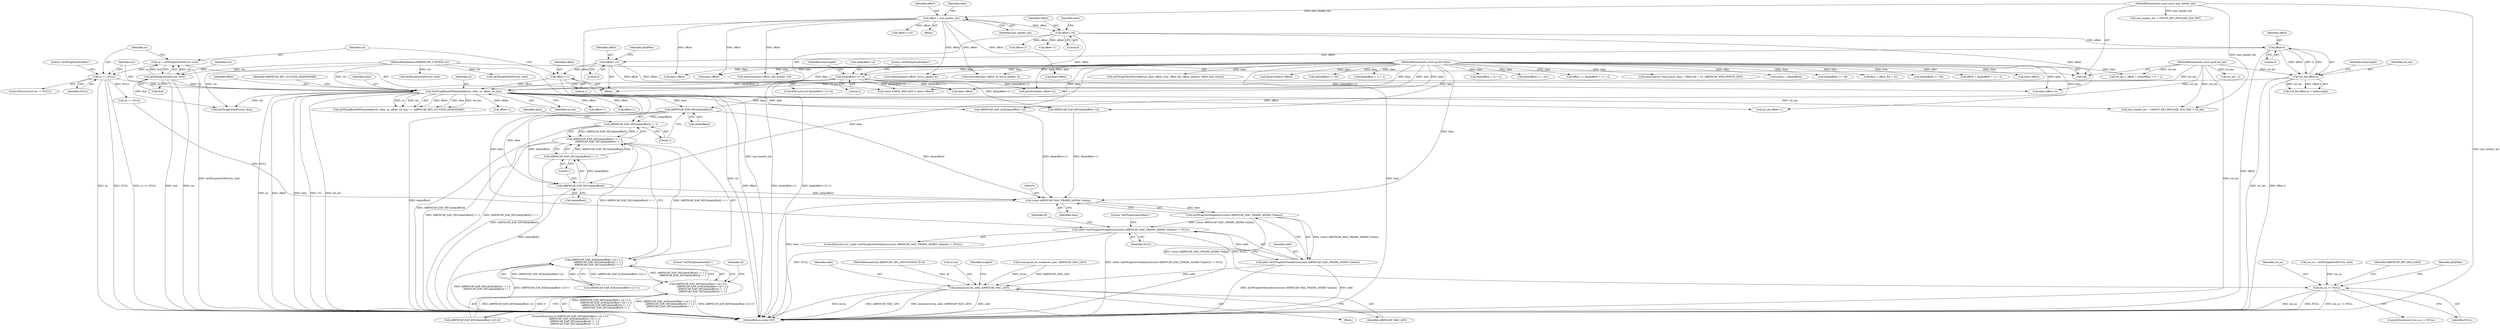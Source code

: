 digraph "0_wireshark_9b0b20b8d5f8c9f7839d58ff6c5900f7e19283b4@array" {
"1000335" [label="(Call,AIRPDCAP_EAP_MIC(data[offset]))"];
"1000292" [label="(Call,AirPDcapRsna4WHandshake(ctx, data, sa, offset, tot_len))"];
"1000275" [label="(Call,AirPDcapGetSaPtr(ctx, &id))"];
"1000147" [label="(MethodParameterIn,PAIRPDCAP_CONTEXT ctx)"];
"1000204" [label="(Call,data[offset+1]!=3)"];
"1000148" [label="(MethodParameterIn,const guint8 *data)"];
"1000280" [label="(Call,sa == NULL)"];
"1000273" [label="(Call,sa = AirPDcapGetSaPtr(ctx, &id))"];
"1000270" [label="(Call,offset+=1)"];
"1000241" [label="(Call,offset+=4)"];
"1000230" [label="(Call,offset-4)"];
"1000200" [label="(Call,offset+=8)"];
"1000174" [label="(Call,offset = mac_header_len)"];
"1000149" [label="(MethodParameterIn,const guint mac_header_len)"];
"1000228" [label="(Call,tot_len-offset-4)"];
"1000150" [label="(MethodParameterIn,const guint tot_len)"];
"1000334" [label="(Call,AIRPDCAP_EAP_MIC(data[offset]) != 1)"];
"1000333" [label="(Call,AIRPDCAP_EAP_MIC(data[offset]) != 1 ||\n            AIRPDCAP_EAP_SEC(data[offset]) != 1)"];
"1000324" [label="(Call,AIRPDCAP_EAP_ACK(data[offset+1])!=1 ||\n            AIRPDCAP_EAP_MIC(data[offset]) != 1 ||\n            AIRPDCAP_EAP_SEC(data[offset]) != 1)"];
"1000315" [label="(Call,AIRPDCAP_EAP_KEY(data[offset+1])!=0 ||\n            AIRPDCAP_EAP_ACK(data[offset+1])!=1 ||\n            AIRPDCAP_EAP_MIC(data[offset]) != 1 ||\n            AIRPDCAP_EAP_SEC(data[offset]) != 1)"];
"1000341" [label="(Call,AIRPDCAP_EAP_SEC(data[offset]))"];
"1000340" [label="(Call,AIRPDCAP_EAP_SEC(data[offset]) != 1)"];
"1000377" [label="(Call,(const AIRPDCAP_MAC_FRAME_ADDR4 *)(data))"];
"1000376" [label="(Call,AirPDcapGetStaAddress((const AIRPDCAP_MAC_FRAME_ADDR4 *)(data)))"];
"1000373" [label="(Call,(addr=AirPDcapGetStaAddress((const AIRPDCAP_MAC_FRAME_ADDR4 *)(data))) != NULL)"];
"1000441" [label="(Call,sta_sa == NULL)"];
"1000374" [label="(Call,addr=AirPDcapGetStaAddress((const AIRPDCAP_MAC_FRAME_ADDR4 *)(data)))"];
"1000382" [label="(Call,memcpy(id.sta, addr, AIRPDCAP_MAC_LEN))"];
"1000227" [label="(Call,(tot_len-offset-4) < bodyLength)"];
"1000204" [label="(Call,data[offset+1]!=3)"];
"1000241" [label="(Call,offset+=4)"];
"1000275" [label="(Call,AirPDcapGetSaPtr(ctx, &id))"];
"1000279" [label="(ControlStructure,if (sa == NULL))"];
"1000443" [label="(Identifier,NULL)"];
"1000277" [label="(Call,&id)"];
"1000573" [label="(Call,data[offset] == 56)"];
"1000203" [label="(ControlStructure,if (data[offset+1]!=3))"];
"1000458" [label="(Call,tot_len-offset+1)"];
"1000386" [label="(Identifier,addr)"];
"1000335" [label="(Call,AIRPDCAP_EAP_MIC(data[offset]))"];
"1000272" [label="(Literal,1)"];
"1000442" [label="(Identifier,sta_sa)"];
"1000201" [label="(Identifier,offset)"];
"1000498" [label="(Call,offset+=10)"];
"1000302" [label="(Call,mac_header_len + GROUP_KEY_PAYLOAD_LEN_MIN > tot_len)"];
"1000213" [label="(Literal,\"AirPDcapScanForKeys\")"];
"1000233" [label="(Identifier,bodyLength)"];
"1000375" [label="(Identifier,addr)"];
"1000175" [label="(Identifier,offset)"];
"1000298" [label="(Identifier,AIRPDCAP_RET_SUCCESS_HANDSHAKE)"];
"1000180" [label="(Call,memcmp(data+offset, dot1x_header, 8))"];
"1000297" [label="(Identifier,tot_len)"];
"1000325" [label="(Call,AIRPDCAP_EAP_ACK(data[offset+1])!=1)"];
"1000434" [label="(Call,sta_sa = AirPDcapGetSaPtr(ctx, &id))"];
"1000188" [label="(Call,memcmp(data+offset, bt_dot1x_header, 8))"];
"1000355" [label="(Identifier,id)"];
"1000246" [label="(Call,(const EAPOL_RSN_KEY *) (data+offset))"];
"1000181" [label="(Call,data+offset)"];
"1000316" [label="(Call,AIRPDCAP_EAP_KEY(data[offset+1])!=0)"];
"1000270" [label="(Call,offset+=1)"];
"1000339" [label="(Literal,1)"];
"1000594" [label="(Call,tot_len < offset + data[offset + 1] + 2)"];
"1000460" [label="(Call,offset+1)"];
"1000361" [label="(Call,AirPDcapGetSaPtr(ctx, &id))"];
"1000596" [label="(Call,offset + data[offset + 1] + 2)"];
"1000526" [label="(Call,data+offset)"];
"1000336" [label="(Call,data[offset])"];
"1000366" [label="(Call,sa == NULL)"];
"1000329" [label="(Call,offset+1)"];
"1000324" [label="(Call,AIRPDCAP_EAP_ACK(data[offset+1])!=1 ||\n            AIRPDCAP_EAP_MIC(data[offset]) != 1 ||\n            AIRPDCAP_EAP_SEC(data[offset]) != 1)"];
"1000152" [label="(Block,)"];
"1000381" [label="(Block,)"];
"1000333" [label="(Call,AIRPDCAP_EAP_MIC(data[offset]) != 1 ||\n            AIRPDCAP_EAP_SEC(data[offset]) != 1)"];
"1000230" [label="(Call,offset-4)"];
"1000429" [label="(Literal,\"AirPDcapScanForKeys\")"];
"1000755" [label="(Call,AirPDcapTDLSDeriveKey(sa, data, offset_rsne, offset_fte, offset_timeout, offset_link, action))"];
"1000341" [label="(Call,AIRPDCAP_EAP_SEC(data[offset]))"];
"1000229" [label="(Identifier,tot_len)"];
"1000345" [label="(Literal,1)"];
"1000189" [label="(Call,data+offset)"];
"1000376" [label="(Call,AirPDcapGetStaAddress((const AIRPDCAP_MAC_FRAME_ADDR4 *)(data)))"];
"1000382" [label="(Call,memcpy(id.sta, addr, AIRPDCAP_MAC_LEN))"];
"1000384" [label="(Identifier,id)"];
"1000387" [label="(Identifier,AIRPDCAP_MAC_LEN)"];
"1000326" [label="(Call,AIRPDCAP_EAP_ACK(data[offset+1]))"];
"1000242" [label="(Identifier,offset)"];
"1000245" [label="(Identifier,pEAPKey)"];
"1000282" [label="(Identifier,NULL)"];
"1000446" [label="(Identifier,AIRPDCAP_RET_REQ_DATA)"];
"1000148" [label="(MethodParameterIn,const guint8 *data)"];
"1000228" [label="(Call,tot_len-offset-4)"];
"1000303" [label="(Call,mac_header_len + GROUP_KEY_PAYLOAD_LEN_MIN)"];
"1000232" [label="(Literal,4)"];
"1000334" [label="(Call,AIRPDCAP_EAP_MIC(data[offset]) != 1)"];
"1000779" [label="(MethodReturn,static INT)"];
"1000151" [label="(MethodParameterIn,AIRPDCAP_SEC_ASSOCIATION_ID id)"];
"1000379" [label="(Identifier,data)"];
"1000440" [label="(ControlStructure,if (sta_sa == NULL))"];
"1000285" [label="(Literal,\"AirPDcapScanForKeys\")"];
"1000291" [label="(Call,AirPDcapRsna4WHandshake(ctx, data, sa, offset, tot_len) == AIRPDCAP_RET_SUCCESS_HANDSHAKE)"];
"1000200" [label="(Call,offset+=8)"];
"1000525" [label="(Call,pntoh16(data+offset))"];
"1000195" [label="(Block,)"];
"1000343" [label="(Identifier,data)"];
"1000342" [label="(Call,data[offset])"];
"1000383" [label="(Call,id.sta)"];
"1000314" [label="(ControlStructure,if (AIRPDCAP_EAP_KEY(data[offset+1])!=0 ||\n            AIRPDCAP_EAP_ACK(data[offset+1])!=1 ||\n            AIRPDCAP_EAP_MIC(data[offset]) != 1 ||\n            AIRPDCAP_EAP_SEC(data[offset]) != 1))"];
"1000380" [label="(Identifier,NULL)"];
"1000292" [label="(Call,AirPDcapRsna4WHandshake(ctx, data, sa, offset, tot_len))"];
"1000377" [label="(Call,(const AIRPDCAP_MAC_FRAME_ADDR4 *)(data))"];
"1000315" [label="(Call,AIRPDCAP_EAP_KEY(data[offset+1])!=0 ||\n            AIRPDCAP_EAP_ACK(data[offset+1])!=1 ||\n            AIRPDCAP_EAP_MIC(data[offset]) != 1 ||\n            AIRPDCAP_EAP_SEC(data[offset]) != 1)"];
"1000441" [label="(Call,sta_sa == NULL)"];
"1000248" [label="(Call,data+offset)"];
"1000374" [label="(Call,addr=AirPDcapGetStaAddress((const AIRPDCAP_MAC_FRAME_ADDR4 *)(data)))"];
"1000176" [label="(Identifier,mac_header_len)"];
"1000546" [label="(Call,tot_len - 2)"];
"1000271" [label="(Identifier,offset)"];
"1000149" [label="(MethodParameterIn,const guint mac_header_len)"];
"1000293" [label="(Identifier,ctx)"];
"1000223" [label="(Call,offset+2)"];
"1000467" [label="(Call,data+offset)"];
"1000147" [label="(MethodParameterIn,PAIRPDCAP_CONTEXT ctx)"];
"1000562" [label="(Call,data[offset] == 55)"];
"1000449" [label="(Identifier,pEAPKey)"];
"1000276" [label="(Identifier,ctx)"];
"1000207" [label="(Call,offset+1)"];
"1000320" [label="(Call,offset+1)"];
"1000294" [label="(Identifier,data)"];
"1000610" [label="(Call,data[offset + 1] + 2)"];
"1000696" [label="(Call,AirPDcapGetSaPtr(ctx, &id))"];
"1000280" [label="(Call,sa == NULL)"];
"1000598" [label="(Call,data[offset + 1] + 2)"];
"1000348" [label="(Literal,\"AirPDcapScanForKeys\")"];
"1000372" [label="(ControlStructure,if ( (addr=AirPDcapGetStaAddress((const AIRPDCAP_MAC_FRAME_ADDR4 *)(data))) != NULL))"];
"1000220" [label="(Call,pntoh16(data+offset+2))"];
"1000150" [label="(MethodParameterIn,const guint tot_len)"];
"1000584" [label="(Call,data[offset] == 101)"];
"1000436" [label="(Call,AirPDcapGetSaPtr(ctx, &id))"];
"1000389" [label="(Identifier,msgbuf)"];
"1000608" [label="(Call,offset += data[offset + 1] + 2)"];
"1000210" [label="(Literal,3)"];
"1000295" [label="(Identifier,sa)"];
"1000296" [label="(Identifier,offset)"];
"1000714" [label="(Call,memcmp(sa->wpa.nonce, data + offset_fte + 52, AIRPDCAP_WPA_NONCE_LEN))"];
"1000182" [label="(Identifier,data)"];
"1000174" [label="(Call,offset = mac_header_len)"];
"1000219" [label="(Identifier,bodyLength)"];
"1000281" [label="(Identifier,sa)"];
"1000205" [label="(Call,data[offset+1])"];
"1000501" [label="(Call,action = data[offset])"];
"1000466" [label="(Call,memcmp(data+offset, tdls_header, 10))"];
"1000273" [label="(Call,sa = AirPDcapGetSaPtr(ctx, &id))"];
"1000221" [label="(Call,data+offset+2)"];
"1000231" [label="(Identifier,offset)"];
"1000373" [label="(Call,(addr=AirPDcapGetStaAddress((const AIRPDCAP_MAC_FRAME_ADDR4 *)(data))) != NULL)"];
"1000206" [label="(Identifier,data)"];
"1000551" [label="(Call,data[offset] == 48)"];
"1000243" [label="(Literal,4)"];
"1000340" [label="(Call,AIRPDCAP_EAP_SEC(data[offset]) != 1)"];
"1000720" [label="(Call,data + offset_fte + 52)"];
"1000317" [label="(Call,AIRPDCAP_EAP_KEY(data[offset+1]))"];
"1000353" [label="(Call,memcpy(id.sta, broadcast_mac, AIRPDCAP_MAC_LEN))"];
"1000202" [label="(Literal,8)"];
"1000274" [label="(Identifier,sa)"];
"1000335" -> "1000334"  [label="AST: "];
"1000335" -> "1000336"  [label="CFG: "];
"1000336" -> "1000335"  [label="AST: "];
"1000339" -> "1000335"  [label="CFG: "];
"1000335" -> "1000779"  [label="DDG: data[offset]"];
"1000335" -> "1000334"  [label="DDG: data[offset]"];
"1000292" -> "1000335"  [label="DDG: data"];
"1000148" -> "1000335"  [label="DDG: data"];
"1000335" -> "1000341"  [label="DDG: data[offset]"];
"1000335" -> "1000377"  [label="DDG: data[offset]"];
"1000292" -> "1000291"  [label="AST: "];
"1000292" -> "1000297"  [label="CFG: "];
"1000293" -> "1000292"  [label="AST: "];
"1000294" -> "1000292"  [label="AST: "];
"1000295" -> "1000292"  [label="AST: "];
"1000296" -> "1000292"  [label="AST: "];
"1000297" -> "1000292"  [label="AST: "];
"1000298" -> "1000292"  [label="CFG: "];
"1000292" -> "1000779"  [label="DDG: data"];
"1000292" -> "1000779"  [label="DDG: ctx"];
"1000292" -> "1000779"  [label="DDG: offset"];
"1000292" -> "1000779"  [label="DDG: tot_len"];
"1000292" -> "1000779"  [label="DDG: sa"];
"1000292" -> "1000291"  [label="DDG: offset"];
"1000292" -> "1000291"  [label="DDG: data"];
"1000292" -> "1000291"  [label="DDG: tot_len"];
"1000292" -> "1000291"  [label="DDG: sa"];
"1000292" -> "1000291"  [label="DDG: ctx"];
"1000275" -> "1000292"  [label="DDG: ctx"];
"1000147" -> "1000292"  [label="DDG: ctx"];
"1000204" -> "1000292"  [label="DDG: data[offset+1]"];
"1000148" -> "1000292"  [label="DDG: data"];
"1000280" -> "1000292"  [label="DDG: sa"];
"1000270" -> "1000292"  [label="DDG: offset"];
"1000228" -> "1000292"  [label="DDG: tot_len"];
"1000150" -> "1000292"  [label="DDG: tot_len"];
"1000292" -> "1000302"  [label="DDG: tot_len"];
"1000292" -> "1000317"  [label="DDG: data"];
"1000292" -> "1000320"  [label="DDG: offset"];
"1000292" -> "1000326"  [label="DDG: data"];
"1000292" -> "1000329"  [label="DDG: offset"];
"1000292" -> "1000341"  [label="DDG: data"];
"1000292" -> "1000361"  [label="DDG: ctx"];
"1000292" -> "1000377"  [label="DDG: data"];
"1000292" -> "1000458"  [label="DDG: offset"];
"1000292" -> "1000460"  [label="DDG: offset"];
"1000275" -> "1000273"  [label="AST: "];
"1000275" -> "1000277"  [label="CFG: "];
"1000276" -> "1000275"  [label="AST: "];
"1000277" -> "1000275"  [label="AST: "];
"1000273" -> "1000275"  [label="CFG: "];
"1000275" -> "1000779"  [label="DDG: ctx"];
"1000275" -> "1000779"  [label="DDG: &id"];
"1000275" -> "1000273"  [label="DDG: ctx"];
"1000275" -> "1000273"  [label="DDG: &id"];
"1000147" -> "1000275"  [label="DDG: ctx"];
"1000275" -> "1000361"  [label="DDG: &id"];
"1000147" -> "1000146"  [label="AST: "];
"1000147" -> "1000779"  [label="DDG: ctx"];
"1000147" -> "1000361"  [label="DDG: ctx"];
"1000147" -> "1000436"  [label="DDG: ctx"];
"1000147" -> "1000696"  [label="DDG: ctx"];
"1000204" -> "1000203"  [label="AST: "];
"1000204" -> "1000210"  [label="CFG: "];
"1000205" -> "1000204"  [label="AST: "];
"1000210" -> "1000204"  [label="AST: "];
"1000213" -> "1000204"  [label="CFG: "];
"1000219" -> "1000204"  [label="CFG: "];
"1000204" -> "1000779"  [label="DDG: data[offset+1]"];
"1000204" -> "1000779"  [label="DDG: data[offset+1]!=3"];
"1000148" -> "1000204"  [label="DDG: data"];
"1000204" -> "1000220"  [label="DDG: data[offset+1]"];
"1000204" -> "1000221"  [label="DDG: data[offset+1]"];
"1000204" -> "1000246"  [label="DDG: data[offset+1]"];
"1000204" -> "1000248"  [label="DDG: data[offset+1]"];
"1000204" -> "1000317"  [label="DDG: data[offset+1]"];
"1000148" -> "1000146"  [label="AST: "];
"1000148" -> "1000779"  [label="DDG: data"];
"1000148" -> "1000180"  [label="DDG: data"];
"1000148" -> "1000181"  [label="DDG: data"];
"1000148" -> "1000188"  [label="DDG: data"];
"1000148" -> "1000189"  [label="DDG: data"];
"1000148" -> "1000220"  [label="DDG: data"];
"1000148" -> "1000221"  [label="DDG: data"];
"1000148" -> "1000246"  [label="DDG: data"];
"1000148" -> "1000248"  [label="DDG: data"];
"1000148" -> "1000317"  [label="DDG: data"];
"1000148" -> "1000326"  [label="DDG: data"];
"1000148" -> "1000341"  [label="DDG: data"];
"1000148" -> "1000377"  [label="DDG: data"];
"1000148" -> "1000466"  [label="DDG: data"];
"1000148" -> "1000467"  [label="DDG: data"];
"1000148" -> "1000501"  [label="DDG: data"];
"1000148" -> "1000525"  [label="DDG: data"];
"1000148" -> "1000526"  [label="DDG: data"];
"1000148" -> "1000551"  [label="DDG: data"];
"1000148" -> "1000562"  [label="DDG: data"];
"1000148" -> "1000573"  [label="DDG: data"];
"1000148" -> "1000584"  [label="DDG: data"];
"1000148" -> "1000594"  [label="DDG: data"];
"1000148" -> "1000596"  [label="DDG: data"];
"1000148" -> "1000598"  [label="DDG: data"];
"1000148" -> "1000608"  [label="DDG: data"];
"1000148" -> "1000610"  [label="DDG: data"];
"1000148" -> "1000714"  [label="DDG: data"];
"1000148" -> "1000720"  [label="DDG: data"];
"1000148" -> "1000755"  [label="DDG: data"];
"1000280" -> "1000279"  [label="AST: "];
"1000280" -> "1000282"  [label="CFG: "];
"1000281" -> "1000280"  [label="AST: "];
"1000282" -> "1000280"  [label="AST: "];
"1000285" -> "1000280"  [label="CFG: "];
"1000293" -> "1000280"  [label="CFG: "];
"1000280" -> "1000779"  [label="DDG: NULL"];
"1000280" -> "1000779"  [label="DDG: sa == NULL"];
"1000280" -> "1000779"  [label="DDG: sa"];
"1000273" -> "1000280"  [label="DDG: sa"];
"1000280" -> "1000366"  [label="DDG: NULL"];
"1000273" -> "1000195"  [label="AST: "];
"1000274" -> "1000273"  [label="AST: "];
"1000281" -> "1000273"  [label="CFG: "];
"1000273" -> "1000779"  [label="DDG: AirPDcapGetSaPtr(ctx, &id)"];
"1000270" -> "1000195"  [label="AST: "];
"1000270" -> "1000272"  [label="CFG: "];
"1000271" -> "1000270"  [label="AST: "];
"1000272" -> "1000270"  [label="AST: "];
"1000274" -> "1000270"  [label="CFG: "];
"1000270" -> "1000779"  [label="DDG: offset"];
"1000241" -> "1000270"  [label="DDG: offset"];
"1000241" -> "1000195"  [label="AST: "];
"1000241" -> "1000243"  [label="CFG: "];
"1000242" -> "1000241"  [label="AST: "];
"1000243" -> "1000241"  [label="AST: "];
"1000245" -> "1000241"  [label="CFG: "];
"1000230" -> "1000241"  [label="DDG: offset"];
"1000241" -> "1000246"  [label="DDG: offset"];
"1000241" -> "1000248"  [label="DDG: offset"];
"1000230" -> "1000228"  [label="AST: "];
"1000230" -> "1000232"  [label="CFG: "];
"1000231" -> "1000230"  [label="AST: "];
"1000232" -> "1000230"  [label="AST: "];
"1000228" -> "1000230"  [label="CFG: "];
"1000230" -> "1000779"  [label="DDG: offset"];
"1000230" -> "1000228"  [label="DDG: offset"];
"1000230" -> "1000228"  [label="DDG: 4"];
"1000200" -> "1000230"  [label="DDG: offset"];
"1000200" -> "1000195"  [label="AST: "];
"1000200" -> "1000202"  [label="CFG: "];
"1000201" -> "1000200"  [label="AST: "];
"1000202" -> "1000200"  [label="AST: "];
"1000206" -> "1000200"  [label="CFG: "];
"1000174" -> "1000200"  [label="DDG: offset"];
"1000200" -> "1000207"  [label="DDG: offset"];
"1000200" -> "1000220"  [label="DDG: offset"];
"1000200" -> "1000221"  [label="DDG: offset"];
"1000200" -> "1000223"  [label="DDG: offset"];
"1000174" -> "1000152"  [label="AST: "];
"1000174" -> "1000176"  [label="CFG: "];
"1000175" -> "1000174"  [label="AST: "];
"1000176" -> "1000174"  [label="AST: "];
"1000182" -> "1000174"  [label="CFG: "];
"1000174" -> "1000779"  [label="DDG: mac_header_len"];
"1000149" -> "1000174"  [label="DDG: mac_header_len"];
"1000174" -> "1000180"  [label="DDG: offset"];
"1000174" -> "1000181"  [label="DDG: offset"];
"1000174" -> "1000188"  [label="DDG: offset"];
"1000174" -> "1000189"  [label="DDG: offset"];
"1000174" -> "1000466"  [label="DDG: offset"];
"1000174" -> "1000467"  [label="DDG: offset"];
"1000174" -> "1000498"  [label="DDG: offset"];
"1000149" -> "1000146"  [label="AST: "];
"1000149" -> "1000779"  [label="DDG: mac_header_len"];
"1000149" -> "1000302"  [label="DDG: mac_header_len"];
"1000149" -> "1000303"  [label="DDG: mac_header_len"];
"1000228" -> "1000227"  [label="AST: "];
"1000229" -> "1000228"  [label="AST: "];
"1000233" -> "1000228"  [label="CFG: "];
"1000228" -> "1000779"  [label="DDG: tot_len"];
"1000228" -> "1000779"  [label="DDG: offset-4"];
"1000228" -> "1000227"  [label="DDG: tot_len"];
"1000228" -> "1000227"  [label="DDG: offset-4"];
"1000150" -> "1000228"  [label="DDG: tot_len"];
"1000150" -> "1000146"  [label="AST: "];
"1000150" -> "1000779"  [label="DDG: tot_len"];
"1000150" -> "1000302"  [label="DDG: tot_len"];
"1000150" -> "1000458"  [label="DDG: tot_len"];
"1000150" -> "1000546"  [label="DDG: tot_len"];
"1000150" -> "1000594"  [label="DDG: tot_len"];
"1000334" -> "1000333"  [label="AST: "];
"1000334" -> "1000339"  [label="CFG: "];
"1000339" -> "1000334"  [label="AST: "];
"1000343" -> "1000334"  [label="CFG: "];
"1000333" -> "1000334"  [label="CFG: "];
"1000334" -> "1000779"  [label="DDG: AIRPDCAP_EAP_MIC(data[offset])"];
"1000334" -> "1000333"  [label="DDG: AIRPDCAP_EAP_MIC(data[offset])"];
"1000334" -> "1000333"  [label="DDG: 1"];
"1000333" -> "1000324"  [label="AST: "];
"1000333" -> "1000340"  [label="CFG: "];
"1000340" -> "1000333"  [label="AST: "];
"1000324" -> "1000333"  [label="CFG: "];
"1000333" -> "1000779"  [label="DDG: AIRPDCAP_EAP_MIC(data[offset]) != 1"];
"1000333" -> "1000779"  [label="DDG: AIRPDCAP_EAP_SEC(data[offset]) != 1"];
"1000333" -> "1000324"  [label="DDG: AIRPDCAP_EAP_MIC(data[offset]) != 1"];
"1000333" -> "1000324"  [label="DDG: AIRPDCAP_EAP_SEC(data[offset]) != 1"];
"1000340" -> "1000333"  [label="DDG: AIRPDCAP_EAP_SEC(data[offset])"];
"1000340" -> "1000333"  [label="DDG: 1"];
"1000324" -> "1000315"  [label="AST: "];
"1000324" -> "1000325"  [label="CFG: "];
"1000325" -> "1000324"  [label="AST: "];
"1000315" -> "1000324"  [label="CFG: "];
"1000324" -> "1000779"  [label="DDG: AIRPDCAP_EAP_MIC(data[offset]) != 1 ||\n            AIRPDCAP_EAP_SEC(data[offset]) != 1"];
"1000324" -> "1000779"  [label="DDG: AIRPDCAP_EAP_ACK(data[offset+1])!=1"];
"1000324" -> "1000315"  [label="DDG: AIRPDCAP_EAP_ACK(data[offset+1])!=1"];
"1000324" -> "1000315"  [label="DDG: AIRPDCAP_EAP_MIC(data[offset]) != 1 ||\n            AIRPDCAP_EAP_SEC(data[offset]) != 1"];
"1000325" -> "1000324"  [label="DDG: AIRPDCAP_EAP_ACK(data[offset+1])"];
"1000325" -> "1000324"  [label="DDG: 1"];
"1000315" -> "1000314"  [label="AST: "];
"1000315" -> "1000316"  [label="CFG: "];
"1000316" -> "1000315"  [label="AST: "];
"1000348" -> "1000315"  [label="CFG: "];
"1000355" -> "1000315"  [label="CFG: "];
"1000315" -> "1000779"  [label="DDG: AIRPDCAP_EAP_KEY(data[offset+1])!=0 ||\n            AIRPDCAP_EAP_ACK(data[offset+1])!=1 ||\n            AIRPDCAP_EAP_MIC(data[offset]) != 1 ||\n            AIRPDCAP_EAP_SEC(data[offset]) != 1"];
"1000315" -> "1000779"  [label="DDG: AIRPDCAP_EAP_KEY(data[offset+1])!=0"];
"1000315" -> "1000779"  [label="DDG: AIRPDCAP_EAP_ACK(data[offset+1])!=1 ||\n            AIRPDCAP_EAP_MIC(data[offset]) != 1 ||\n            AIRPDCAP_EAP_SEC(data[offset]) != 1"];
"1000316" -> "1000315"  [label="DDG: AIRPDCAP_EAP_KEY(data[offset+1])"];
"1000316" -> "1000315"  [label="DDG: 0"];
"1000341" -> "1000340"  [label="AST: "];
"1000341" -> "1000342"  [label="CFG: "];
"1000342" -> "1000341"  [label="AST: "];
"1000345" -> "1000341"  [label="CFG: "];
"1000341" -> "1000779"  [label="DDG: data[offset]"];
"1000341" -> "1000340"  [label="DDG: data[offset]"];
"1000341" -> "1000377"  [label="DDG: data[offset]"];
"1000340" -> "1000345"  [label="CFG: "];
"1000345" -> "1000340"  [label="AST: "];
"1000340" -> "1000779"  [label="DDG: AIRPDCAP_EAP_SEC(data[offset])"];
"1000377" -> "1000376"  [label="AST: "];
"1000377" -> "1000379"  [label="CFG: "];
"1000378" -> "1000377"  [label="AST: "];
"1000379" -> "1000377"  [label="AST: "];
"1000376" -> "1000377"  [label="CFG: "];
"1000377" -> "1000779"  [label="DDG: data"];
"1000377" -> "1000376"  [label="DDG: data"];
"1000317" -> "1000377"  [label="DDG: data[offset+1]"];
"1000326" -> "1000377"  [label="DDG: data[offset+1]"];
"1000376" -> "1000374"  [label="AST: "];
"1000374" -> "1000376"  [label="CFG: "];
"1000376" -> "1000779"  [label="DDG: (const AIRPDCAP_MAC_FRAME_ADDR4 *)(data)"];
"1000376" -> "1000373"  [label="DDG: (const AIRPDCAP_MAC_FRAME_ADDR4 *)(data)"];
"1000376" -> "1000374"  [label="DDG: (const AIRPDCAP_MAC_FRAME_ADDR4 *)(data)"];
"1000373" -> "1000372"  [label="AST: "];
"1000373" -> "1000380"  [label="CFG: "];
"1000374" -> "1000373"  [label="AST: "];
"1000380" -> "1000373"  [label="AST: "];
"1000384" -> "1000373"  [label="CFG: "];
"1000429" -> "1000373"  [label="CFG: "];
"1000373" -> "1000779"  [label="DDG: NULL"];
"1000373" -> "1000779"  [label="DDG: (addr=AirPDcapGetStaAddress((const AIRPDCAP_MAC_FRAME_ADDR4 *)(data))) != NULL"];
"1000374" -> "1000373"  [label="DDG: addr"];
"1000366" -> "1000373"  [label="DDG: NULL"];
"1000373" -> "1000441"  [label="DDG: NULL"];
"1000441" -> "1000440"  [label="AST: "];
"1000441" -> "1000443"  [label="CFG: "];
"1000442" -> "1000441"  [label="AST: "];
"1000443" -> "1000441"  [label="AST: "];
"1000446" -> "1000441"  [label="CFG: "];
"1000449" -> "1000441"  [label="CFG: "];
"1000441" -> "1000779"  [label="DDG: sta_sa"];
"1000441" -> "1000779"  [label="DDG: NULL"];
"1000441" -> "1000779"  [label="DDG: sta_sa == NULL"];
"1000434" -> "1000441"  [label="DDG: sta_sa"];
"1000375" -> "1000374"  [label="AST: "];
"1000380" -> "1000374"  [label="CFG: "];
"1000374" -> "1000779"  [label="DDG: AirPDcapGetStaAddress((const AIRPDCAP_MAC_FRAME_ADDR4 *)(data))"];
"1000374" -> "1000779"  [label="DDG: addr"];
"1000374" -> "1000382"  [label="DDG: addr"];
"1000382" -> "1000381"  [label="AST: "];
"1000382" -> "1000387"  [label="CFG: "];
"1000383" -> "1000382"  [label="AST: "];
"1000386" -> "1000382"  [label="AST: "];
"1000387" -> "1000382"  [label="AST: "];
"1000389" -> "1000382"  [label="CFG: "];
"1000382" -> "1000779"  [label="DDG: id.sta"];
"1000382" -> "1000779"  [label="DDG: AIRPDCAP_MAC_LEN"];
"1000382" -> "1000779"  [label="DDG: memcpy(id.sta, addr, AIRPDCAP_MAC_LEN)"];
"1000382" -> "1000779"  [label="DDG: addr"];
"1000353" -> "1000382"  [label="DDG: id.sta"];
"1000353" -> "1000382"  [label="DDG: AIRPDCAP_MAC_LEN"];
"1000151" -> "1000382"  [label="DDG: id"];
}
